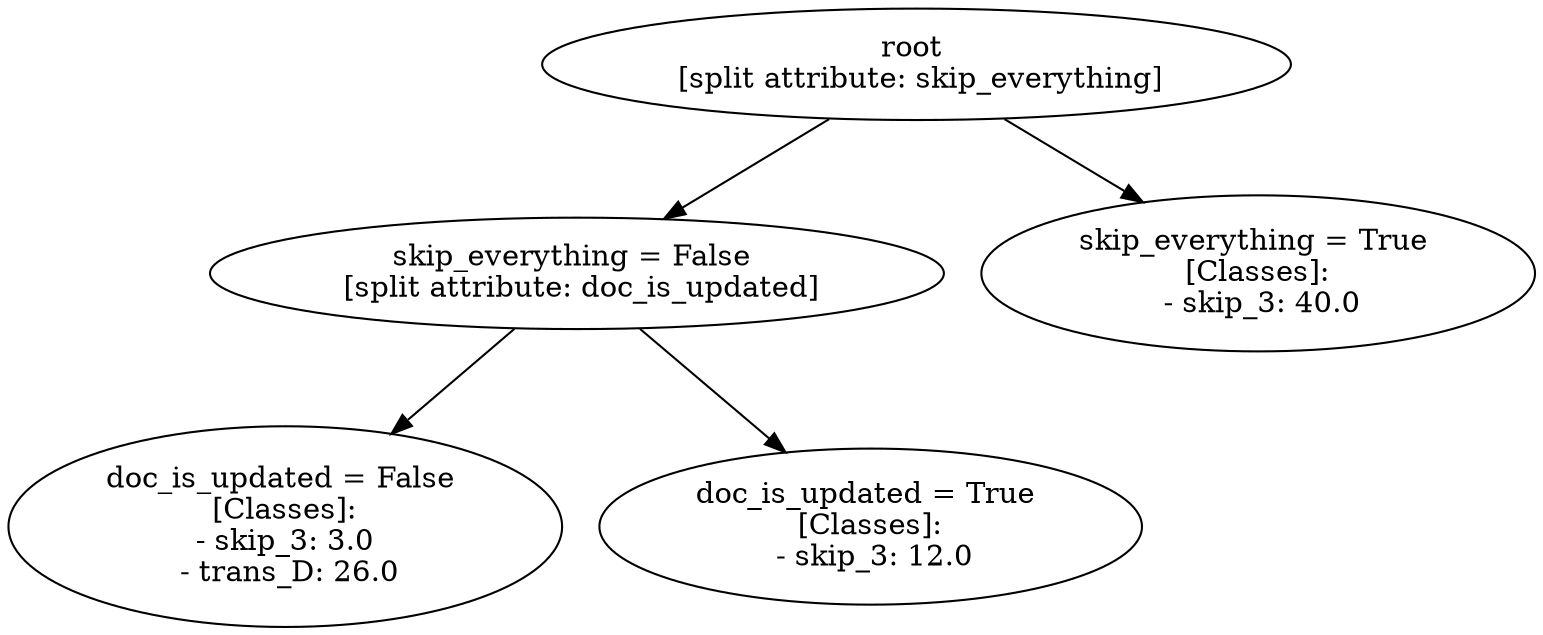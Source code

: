 // p_4-1
digraph "p_4-1" {
	root [label="root 
 [split attribute: skip_everything]"]
	"skip_everything = False" [label="skip_everything = False 
 [split attribute: doc_is_updated]"]
	root -> "skip_everything = False"
	"doc_is_updated = False" [label="doc_is_updated = False 
 [Classes]: 
 - skip_3: 3.0 
 - trans_D: 26.0"]
	"skip_everything = False" -> "doc_is_updated = False"
	"doc_is_updated = True" [label="doc_is_updated = True 
 [Classes]: 
 - skip_3: 12.0"]
	"skip_everything = False" -> "doc_is_updated = True"
	"skip_everything = True" [label="skip_everything = True 
 [Classes]: 
 - skip_3: 40.0"]
	root -> "skip_everything = True"
}
